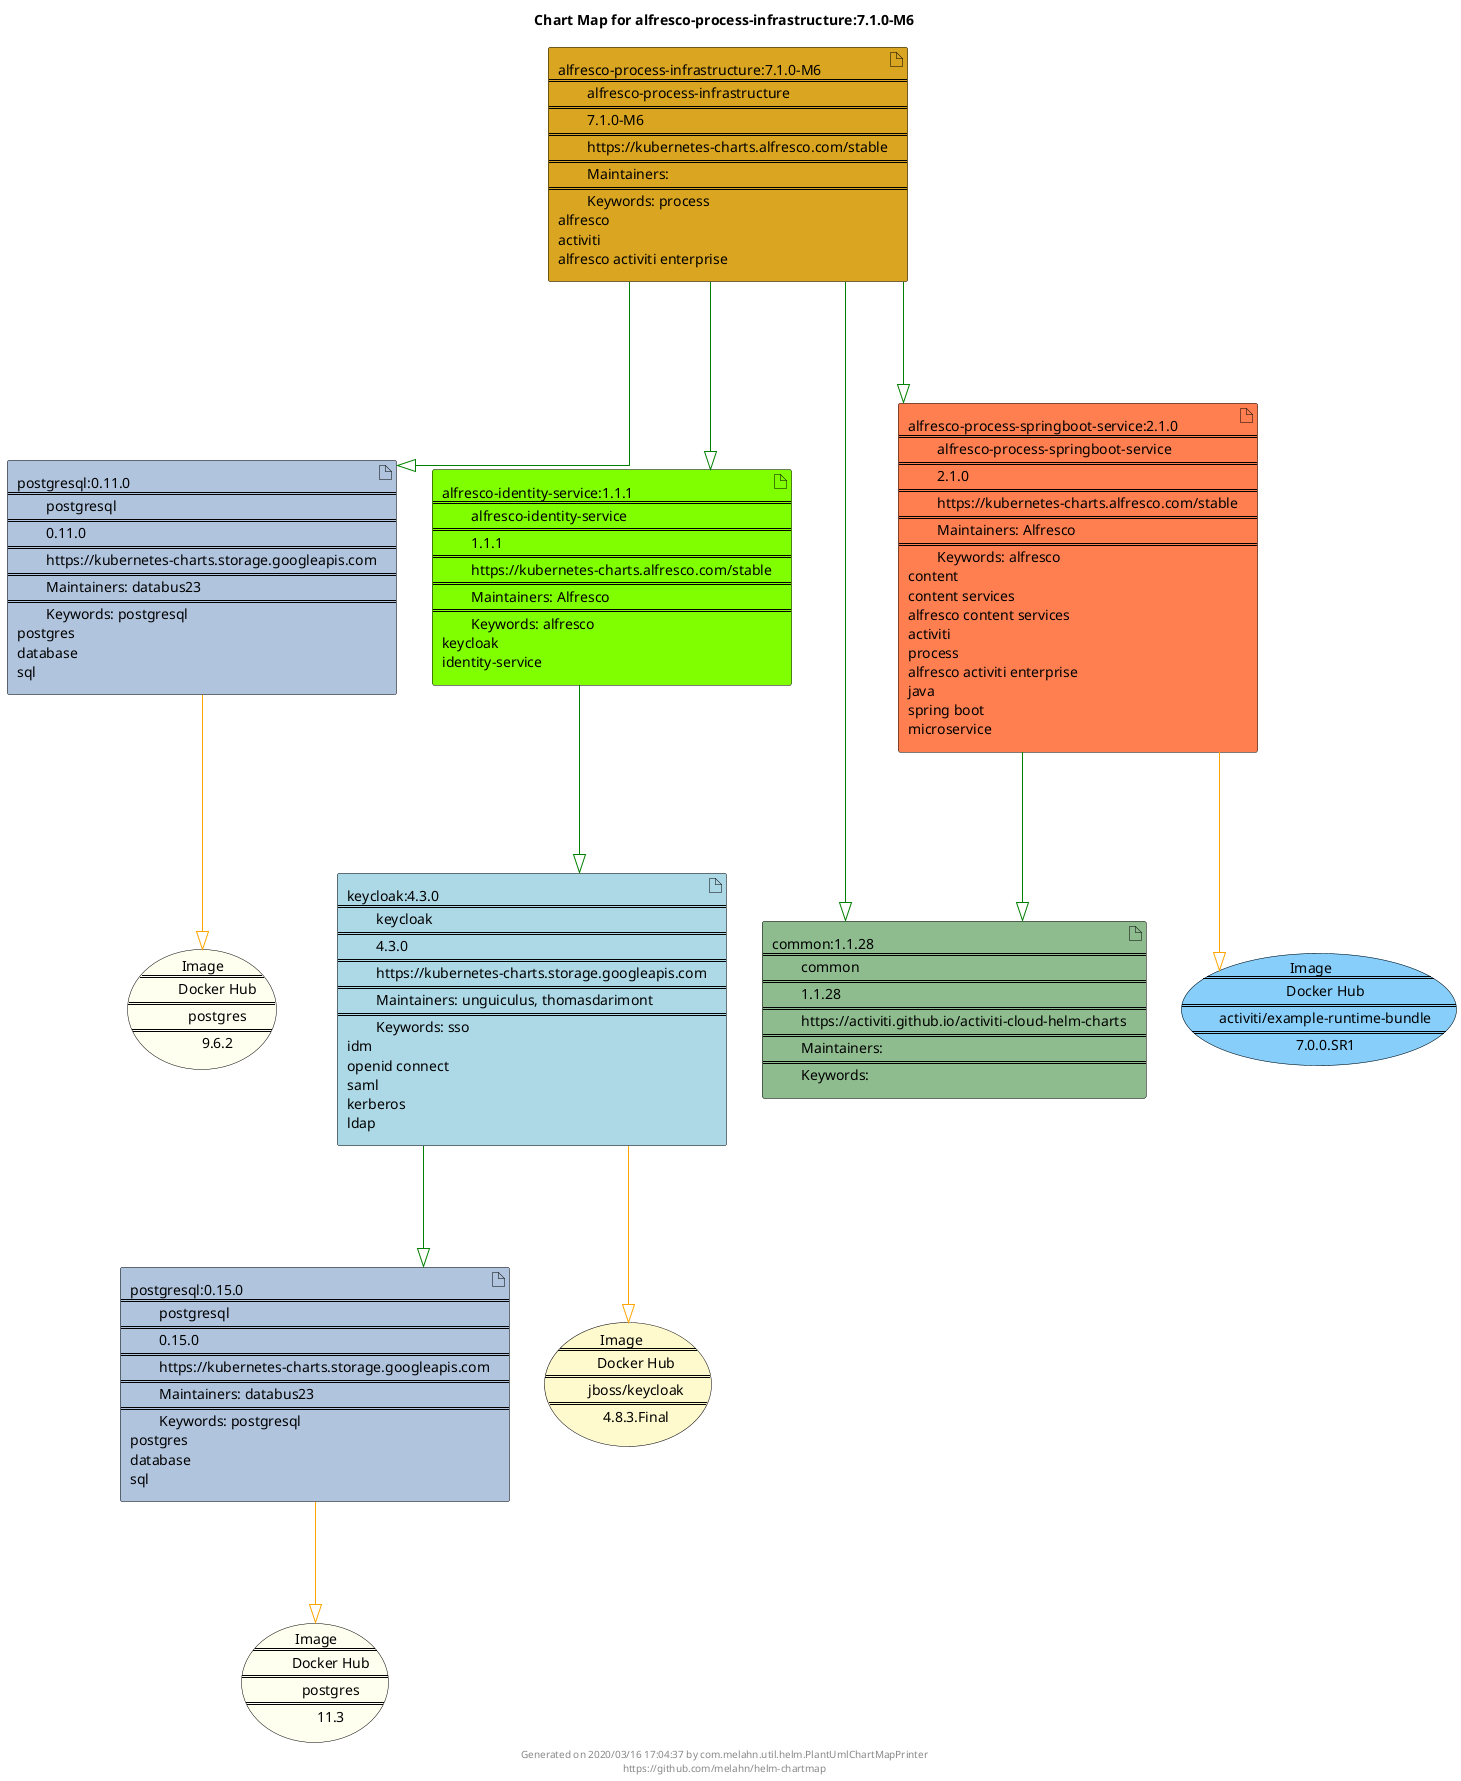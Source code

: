 @startuml
skinparam linetype ortho
skinparam backgroundColor white
skinparam usecaseBorderColor black
skinparam usecaseArrowColor LightSlateGray
skinparam artifactBorderColor black
skinparam artifactArrowColor LightSlateGray

title Chart Map for alfresco-process-infrastructure:7.1.0-M6

'There are 7 referenced Helm Charts
artifact "postgresql:0.11.0\n====\n\tpostgresql\n====\n\t0.11.0\n====\n\thttps://kubernetes-charts.storage.googleapis.com\n====\n\tMaintainers: databus23\n====\n\tKeywords: postgresql\npostgres\ndatabase\nsql" as postgresql_0_11_0 #LightSteelBlue
artifact "alfresco-process-infrastructure:7.1.0-M6\n====\n\talfresco-process-infrastructure\n====\n\t7.1.0-M6\n====\n\thttps://kubernetes-charts.alfresco.com/stable\n====\n\tMaintainers: \n====\n\tKeywords: process\nalfresco\nactiviti\nalfresco activiti enterprise" as alfresco_process_infrastructure_7_1_0_M6 #GoldenRod
artifact "common:1.1.28\n====\n\tcommon\n====\n\t1.1.28\n====\n\thttps://activiti.github.io/activiti-cloud-helm-charts\n====\n\tMaintainers: \n====\n\tKeywords: " as common_1_1_28 #DarkSeaGreen
artifact "postgresql:0.15.0\n====\n\tpostgresql\n====\n\t0.15.0\n====\n\thttps://kubernetes-charts.storage.googleapis.com\n====\n\tMaintainers: databus23\n====\n\tKeywords: postgresql\npostgres\ndatabase\nsql" as postgresql_0_15_0 #LightSteelBlue
artifact "alfresco-identity-service:1.1.1\n====\n\talfresco-identity-service\n====\n\t1.1.1\n====\n\thttps://kubernetes-charts.alfresco.com/stable\n====\n\tMaintainers: Alfresco\n====\n\tKeywords: alfresco\nkeycloak\nidentity-service" as alfresco_identity_service_1_1_1 #Chartreuse
artifact "alfresco-process-springboot-service:2.1.0\n====\n\talfresco-process-springboot-service\n====\n\t2.1.0\n====\n\thttps://kubernetes-charts.alfresco.com/stable\n====\n\tMaintainers: Alfresco\n====\n\tKeywords: alfresco\ncontent\ncontent services\nalfresco content services\nactiviti\nprocess\nalfresco activiti enterprise\njava\nspring boot\nmicroservice" as alfresco_process_springboot_service_2_1_0 #Coral
artifact "keycloak:4.3.0\n====\n\tkeycloak\n====\n\t4.3.0\n====\n\thttps://kubernetes-charts.storage.googleapis.com\n====\n\tMaintainers: unguiculus, thomasdarimont\n====\n\tKeywords: sso\nidm\nopenid connect\nsaml\nkerberos\nldap" as keycloak_4_3_0 #LightBlue

'There are 4 referenced Docker Images
usecase "Image\n====\n\tDocker Hub\n====\n\tpostgres\n====\n\t11.3" as postgres_11_3 #Ivory
usecase "Image\n====\n\tDocker Hub\n====\n\tpostgres\n====\n\t9.6.2" as postgres_9_6_2 #Ivory
usecase "Image\n====\n\tDocker Hub\n====\n\tjboss/keycloak\n====\n\t4.8.3.Final" as jboss_keycloak_4_8_3_Final #LemonChiffon
usecase "Image\n====\n\tDocker Hub\n====\n\tactiviti/example-runtime-bundle\n====\n\t7.0.0.SR1" as activiti_example_runtime_bundle_7_0_0_SR1 #LightSkyBlue

'Chart Dependencies
alfresco_process_infrastructure_7_1_0_M6--[#green]-|>alfresco_identity_service_1_1_1
alfresco_identity_service_1_1_1--[#green]-|>keycloak_4_3_0
keycloak_4_3_0--[#green]-|>postgresql_0_15_0
alfresco_process_infrastructure_7_1_0_M6--[#green]-|>common_1_1_28
alfresco_process_infrastructure_7_1_0_M6--[#green]-|>postgresql_0_11_0
alfresco_process_infrastructure_7_1_0_M6--[#green]-|>alfresco_process_springboot_service_2_1_0
alfresco_process_springboot_service_2_1_0--[#green]-|>common_1_1_28
postgresql_0_11_0--[#orange]-|>postgres_9_6_2
postgresql_0_15_0--[#orange]-|>postgres_11_3
alfresco_process_springboot_service_2_1_0--[#orange]-|>activiti_example_runtime_bundle_7_0_0_SR1
keycloak_4_3_0--[#orange]-|>jboss_keycloak_4_8_3_Final

center footer Generated on 2020/03/16 17:04:37 by com.melahn.util.helm.PlantUmlChartMapPrinter\nhttps://github.com/melahn/helm-chartmap
@enduml
